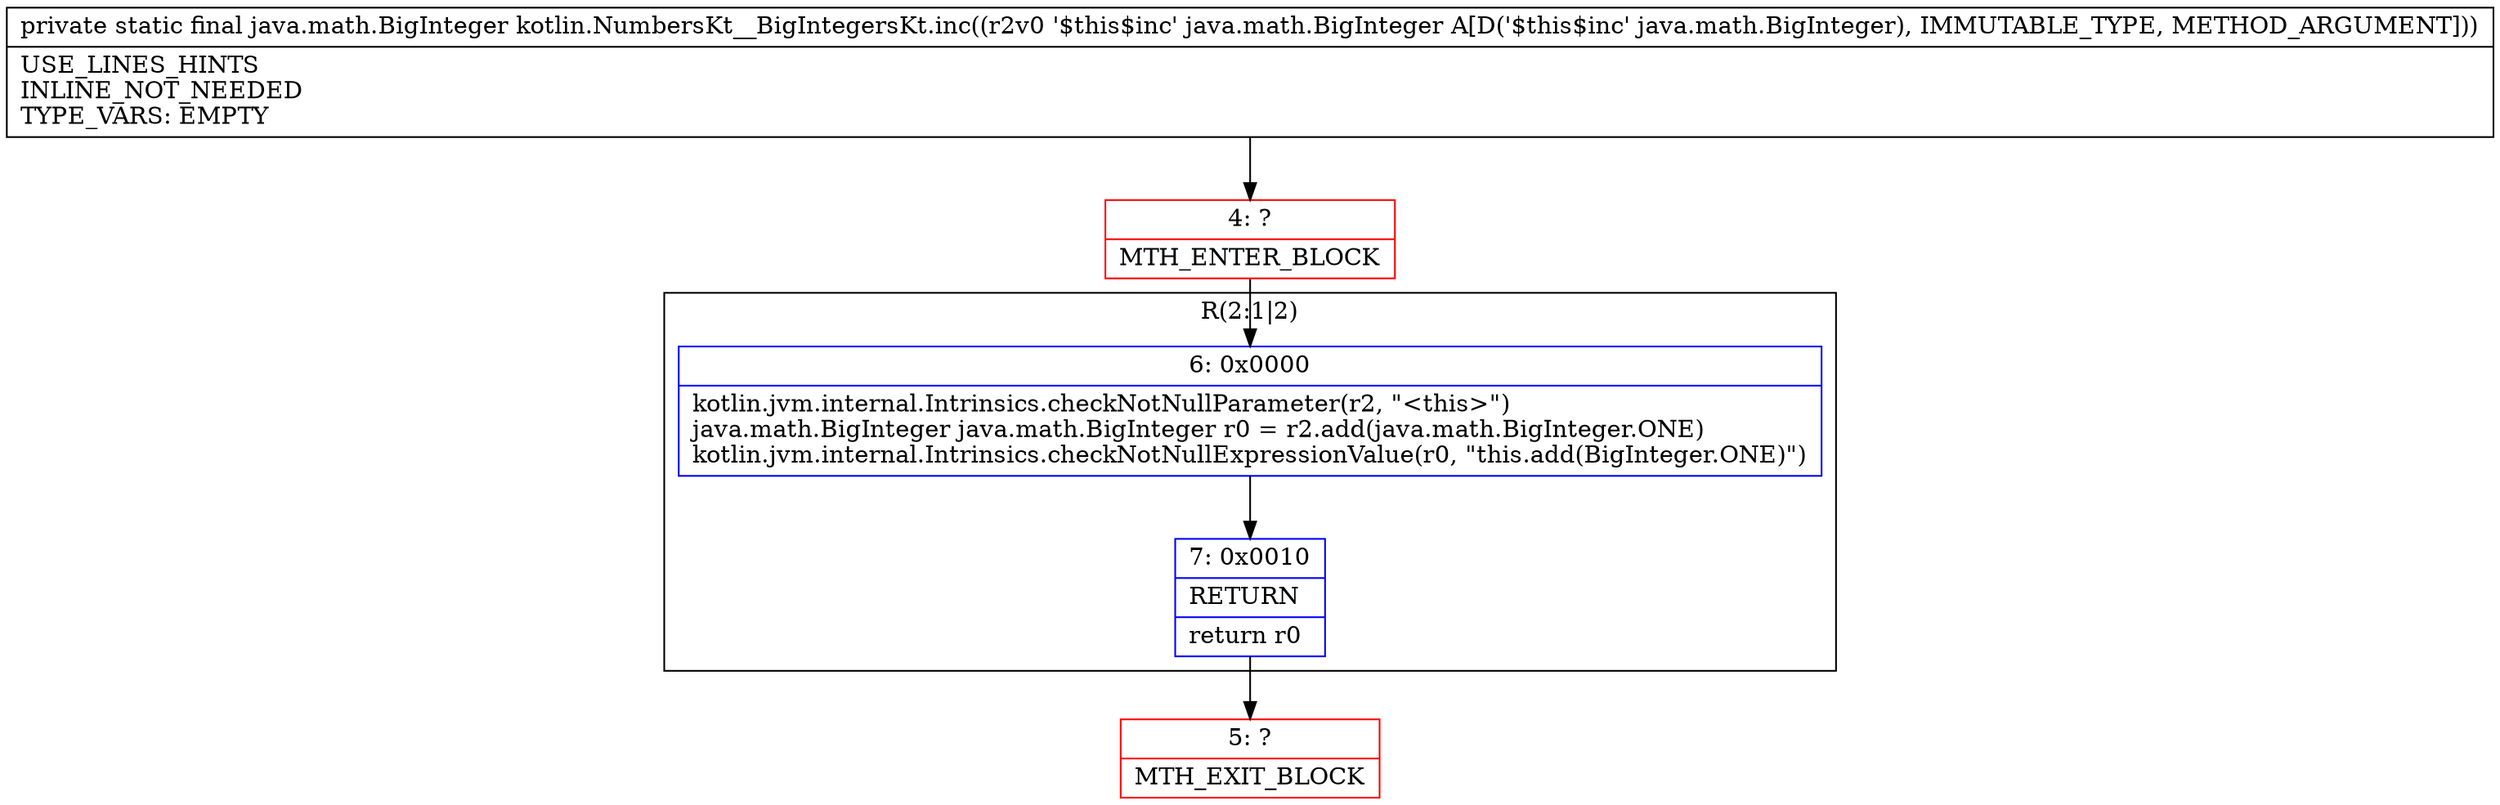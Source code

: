 digraph "CFG forkotlin.NumbersKt__BigIntegersKt.inc(Ljava\/math\/BigInteger;)Ljava\/math\/BigInteger;" {
subgraph cluster_Region_1316975802 {
label = "R(2:1|2)";
node [shape=record,color=blue];
Node_6 [shape=record,label="{6\:\ 0x0000|kotlin.jvm.internal.Intrinsics.checkNotNullParameter(r2, \"\<this\>\")\ljava.math.BigInteger java.math.BigInteger r0 = r2.add(java.math.BigInteger.ONE)\lkotlin.jvm.internal.Intrinsics.checkNotNullExpressionValue(r0, \"this.add(BigInteger.ONE)\")\l}"];
Node_7 [shape=record,label="{7\:\ 0x0010|RETURN\l|return r0\l}"];
}
Node_4 [shape=record,color=red,label="{4\:\ ?|MTH_ENTER_BLOCK\l}"];
Node_5 [shape=record,color=red,label="{5\:\ ?|MTH_EXIT_BLOCK\l}"];
MethodNode[shape=record,label="{private static final java.math.BigInteger kotlin.NumbersKt__BigIntegersKt.inc((r2v0 '$this$inc' java.math.BigInteger A[D('$this$inc' java.math.BigInteger), IMMUTABLE_TYPE, METHOD_ARGUMENT]))  | USE_LINES_HINTS\lINLINE_NOT_NEEDED\lTYPE_VARS: EMPTY\l}"];
MethodNode -> Node_4;Node_6 -> Node_7;
Node_7 -> Node_5;
Node_4 -> Node_6;
}

